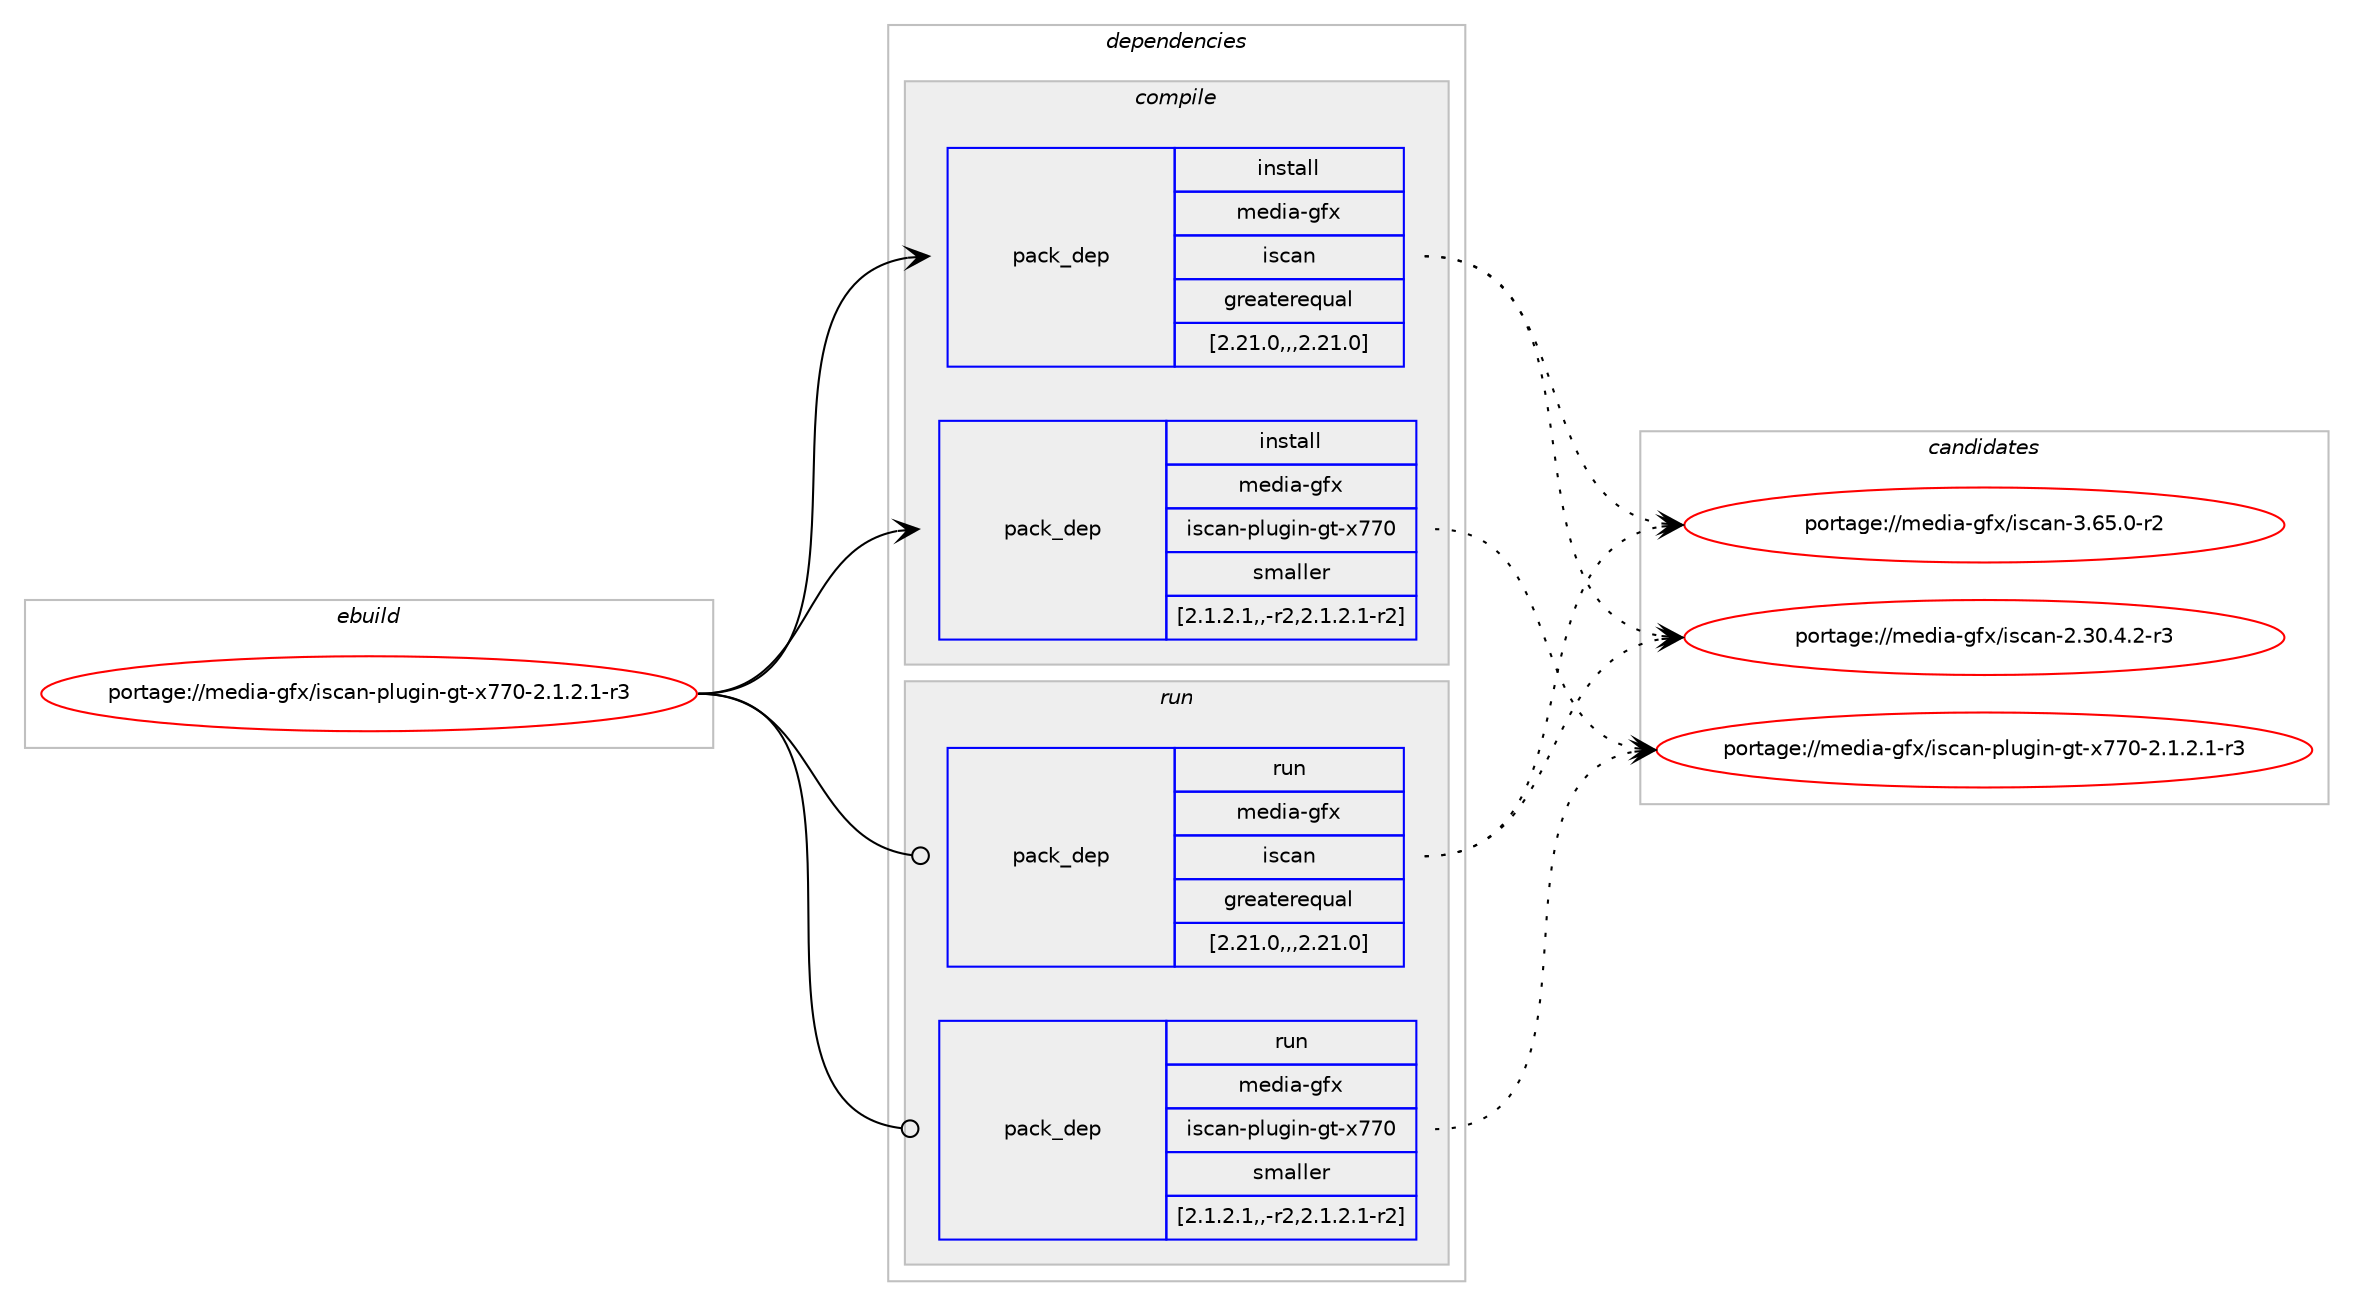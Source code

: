 digraph prolog {

# *************
# Graph options
# *************

newrank=true;
concentrate=true;
compound=true;
graph [rankdir=LR,fontname=Helvetica,fontsize=10,ranksep=1.5];#, ranksep=2.5, nodesep=0.2];
edge  [arrowhead=vee];
node  [fontname=Helvetica,fontsize=10];

# **********
# The ebuild
# **********

subgraph cluster_leftcol {
color=gray;
label=<<i>ebuild</i>>;
id [label="portage://media-gfx/iscan-plugin-gt-x770-2.1.2.1-r3", color=red, width=4, href="../media-gfx/iscan-plugin-gt-x770-2.1.2.1-r3.svg"];
}

# ****************
# The dependencies
# ****************

subgraph cluster_midcol {
color=gray;
label=<<i>dependencies</i>>;
subgraph cluster_compile {
fillcolor="#eeeeee";
style=filled;
label=<<i>compile</i>>;
subgraph pack587447 {
dependency799936 [label=<<TABLE BORDER="0" CELLBORDER="1" CELLSPACING="0" CELLPADDING="4" WIDTH="220"><TR><TD ROWSPAN="6" CELLPADDING="30">pack_dep</TD></TR><TR><TD WIDTH="110">install</TD></TR><TR><TD>media-gfx</TD></TR><TR><TD>iscan</TD></TR><TR><TD>greaterequal</TD></TR><TR><TD>[2.21.0,,,2.21.0]</TD></TR></TABLE>>, shape=none, color=blue];
}
id:e -> dependency799936:w [weight=20,style="solid",arrowhead="vee"];
subgraph pack587448 {
dependency799937 [label=<<TABLE BORDER="0" CELLBORDER="1" CELLSPACING="0" CELLPADDING="4" WIDTH="220"><TR><TD ROWSPAN="6" CELLPADDING="30">pack_dep</TD></TR><TR><TD WIDTH="110">install</TD></TR><TR><TD>media-gfx</TD></TR><TR><TD>iscan-plugin-gt-x770</TD></TR><TR><TD>smaller</TD></TR><TR><TD>[2.1.2.1,,-r2,2.1.2.1-r2]</TD></TR></TABLE>>, shape=none, color=blue];
}
id:e -> dependency799937:w [weight=20,style="solid",arrowhead="vee"];
}
subgraph cluster_compileandrun {
fillcolor="#eeeeee";
style=filled;
label=<<i>compile and run</i>>;
}
subgraph cluster_run {
fillcolor="#eeeeee";
style=filled;
label=<<i>run</i>>;
subgraph pack587449 {
dependency799938 [label=<<TABLE BORDER="0" CELLBORDER="1" CELLSPACING="0" CELLPADDING="4" WIDTH="220"><TR><TD ROWSPAN="6" CELLPADDING="30">pack_dep</TD></TR><TR><TD WIDTH="110">run</TD></TR><TR><TD>media-gfx</TD></TR><TR><TD>iscan</TD></TR><TR><TD>greaterequal</TD></TR><TR><TD>[2.21.0,,,2.21.0]</TD></TR></TABLE>>, shape=none, color=blue];
}
id:e -> dependency799938:w [weight=20,style="solid",arrowhead="odot"];
subgraph pack587450 {
dependency799939 [label=<<TABLE BORDER="0" CELLBORDER="1" CELLSPACING="0" CELLPADDING="4" WIDTH="220"><TR><TD ROWSPAN="6" CELLPADDING="30">pack_dep</TD></TR><TR><TD WIDTH="110">run</TD></TR><TR><TD>media-gfx</TD></TR><TR><TD>iscan-plugin-gt-x770</TD></TR><TR><TD>smaller</TD></TR><TR><TD>[2.1.2.1,,-r2,2.1.2.1-r2]</TD></TR></TABLE>>, shape=none, color=blue];
}
id:e -> dependency799939:w [weight=20,style="solid",arrowhead="odot"];
}
}

# **************
# The candidates
# **************

subgraph cluster_choices {
rank=same;
color=gray;
label=<<i>candidates</i>>;

subgraph choice587447 {
color=black;
nodesep=1;
choice1091011001059745103102120471051159997110455146545346484511450 [label="portage://media-gfx/iscan-3.65.0-r2", color=red, width=4,href="../media-gfx/iscan-3.65.0-r2.svg"];
choice10910110010597451031021204710511599971104550465148465246504511451 [label="portage://media-gfx/iscan-2.30.4.2-r3", color=red, width=4,href="../media-gfx/iscan-2.30.4.2-r3.svg"];
dependency799936:e -> choice1091011001059745103102120471051159997110455146545346484511450:w [style=dotted,weight="100"];
dependency799936:e -> choice10910110010597451031021204710511599971104550465148465246504511451:w [style=dotted,weight="100"];
}
subgraph choice587448 {
color=black;
nodesep=1;
choice109101100105974510310212047105115999711045112108117103105110451031164512055554845504649465046494511451 [label="portage://media-gfx/iscan-plugin-gt-x770-2.1.2.1-r3", color=red, width=4,href="../media-gfx/iscan-plugin-gt-x770-2.1.2.1-r3.svg"];
dependency799937:e -> choice109101100105974510310212047105115999711045112108117103105110451031164512055554845504649465046494511451:w [style=dotted,weight="100"];
}
subgraph choice587449 {
color=black;
nodesep=1;
choice1091011001059745103102120471051159997110455146545346484511450 [label="portage://media-gfx/iscan-3.65.0-r2", color=red, width=4,href="../media-gfx/iscan-3.65.0-r2.svg"];
choice10910110010597451031021204710511599971104550465148465246504511451 [label="portage://media-gfx/iscan-2.30.4.2-r3", color=red, width=4,href="../media-gfx/iscan-2.30.4.2-r3.svg"];
dependency799938:e -> choice1091011001059745103102120471051159997110455146545346484511450:w [style=dotted,weight="100"];
dependency799938:e -> choice10910110010597451031021204710511599971104550465148465246504511451:w [style=dotted,weight="100"];
}
subgraph choice587450 {
color=black;
nodesep=1;
choice109101100105974510310212047105115999711045112108117103105110451031164512055554845504649465046494511451 [label="portage://media-gfx/iscan-plugin-gt-x770-2.1.2.1-r3", color=red, width=4,href="../media-gfx/iscan-plugin-gt-x770-2.1.2.1-r3.svg"];
dependency799939:e -> choice109101100105974510310212047105115999711045112108117103105110451031164512055554845504649465046494511451:w [style=dotted,weight="100"];
}
}

}
